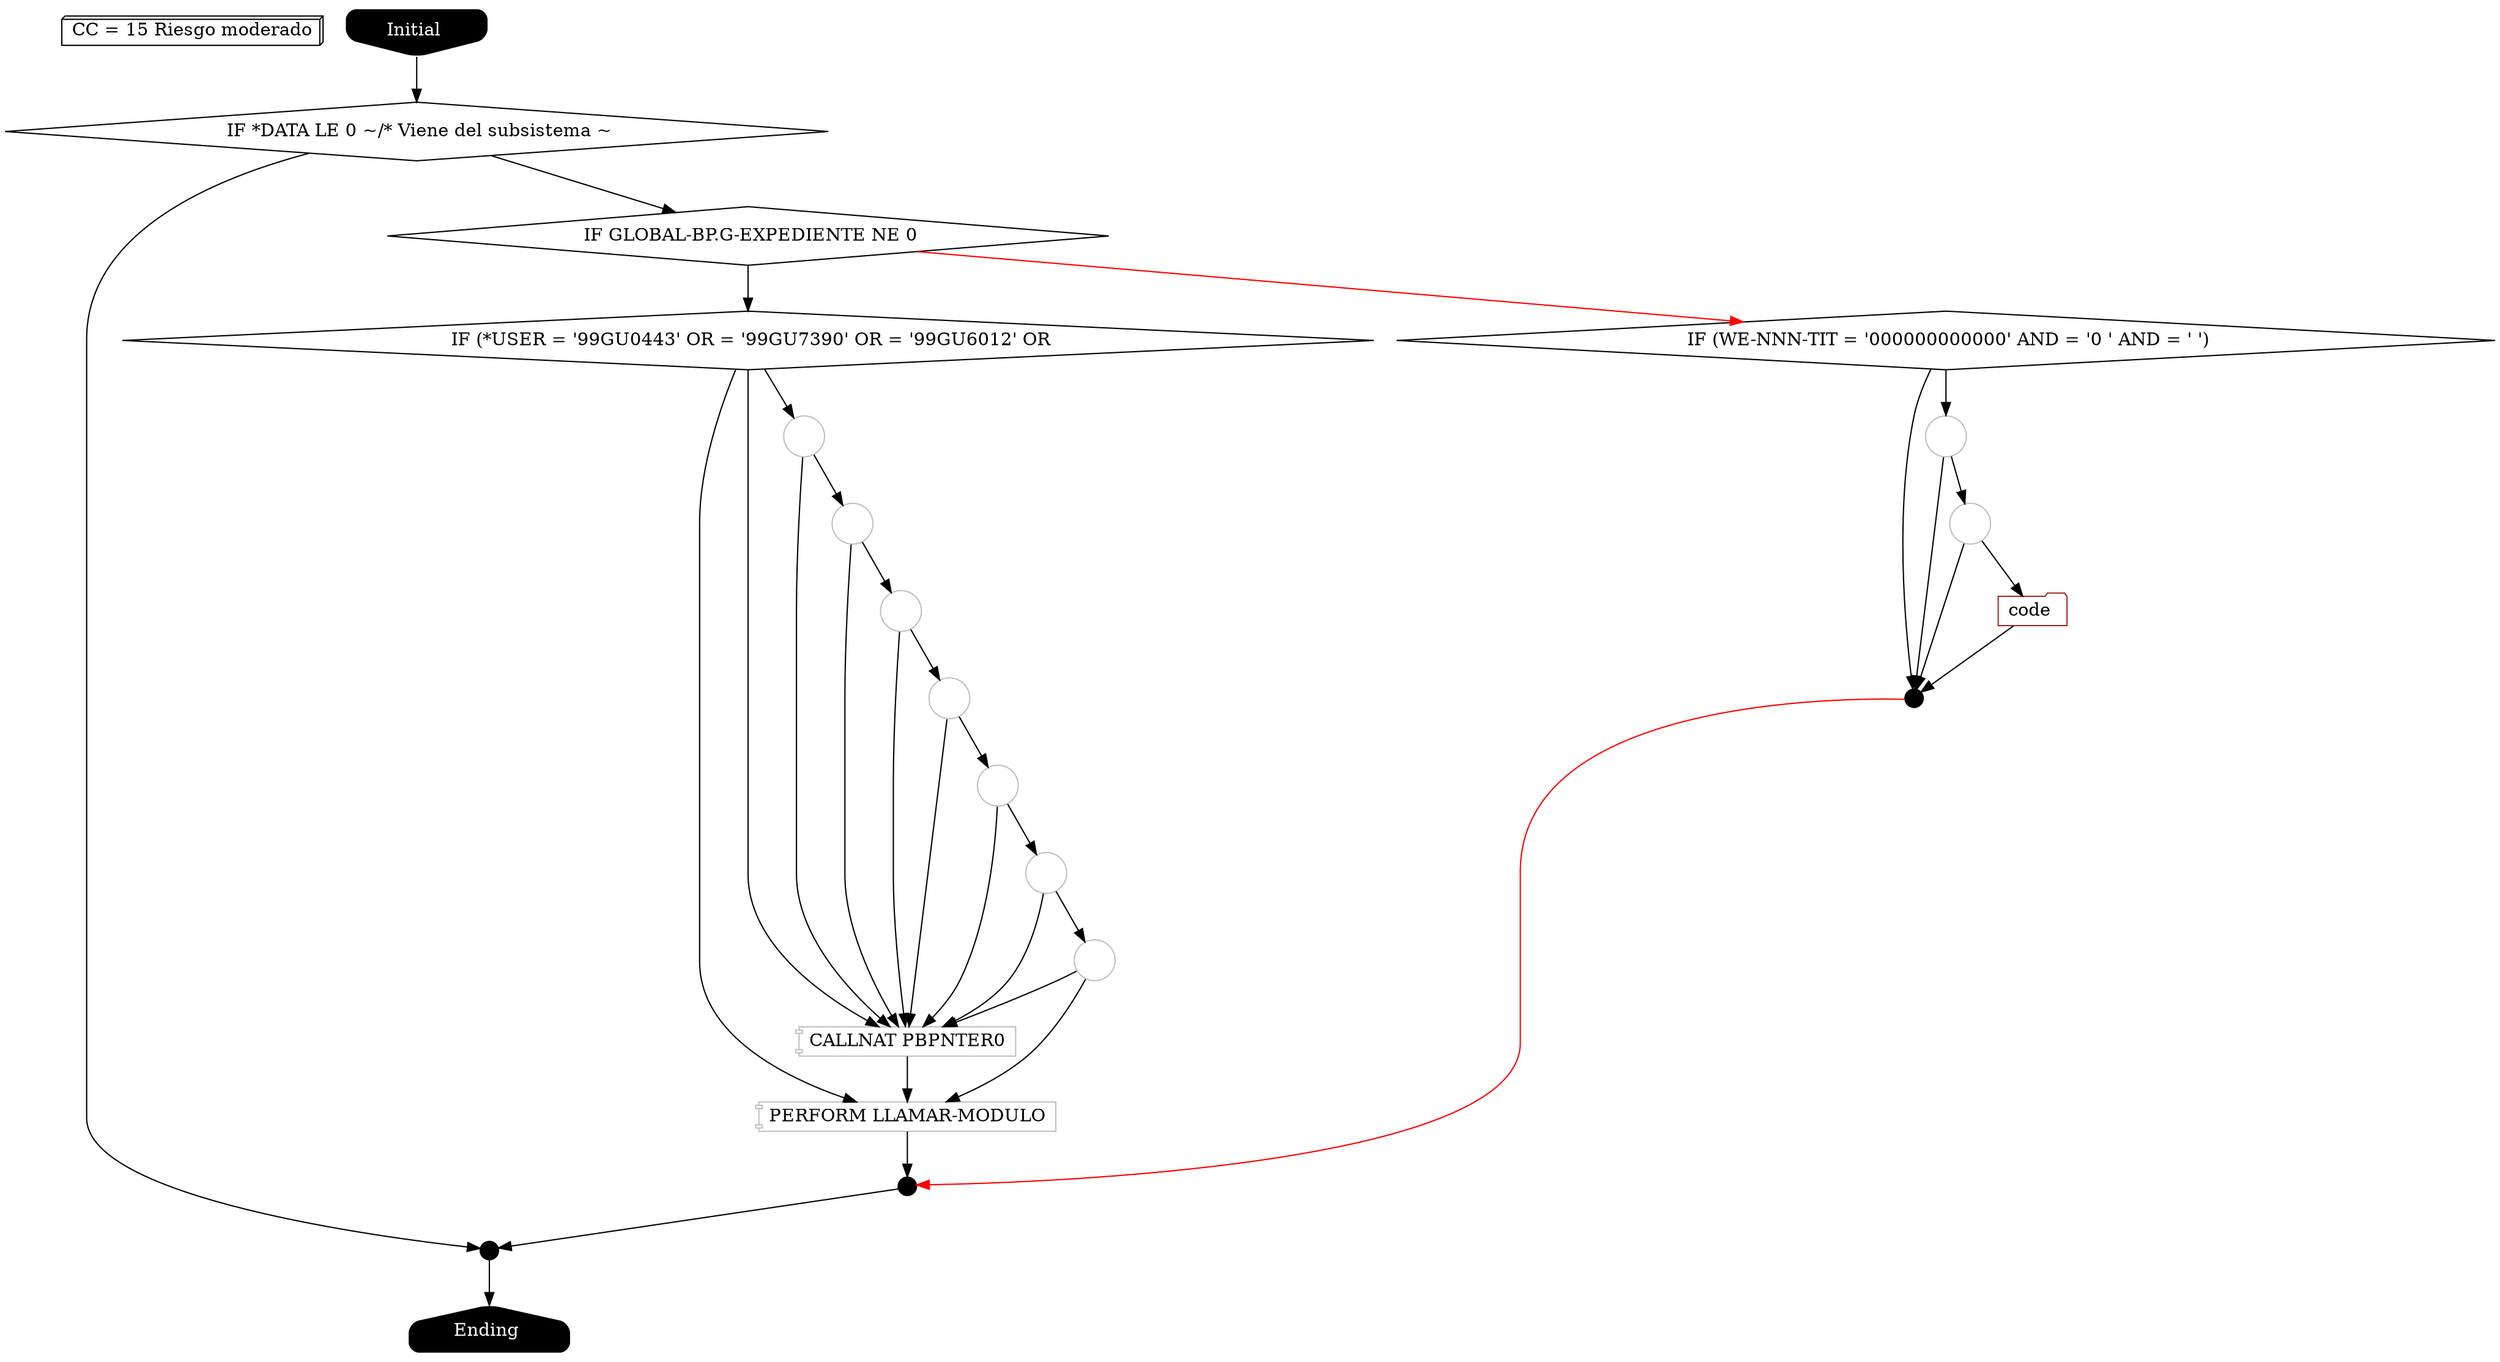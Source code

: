 // 
digraph {
	graph [ layout=dot beautify=true]
	node [ color=black fillcolor=black height=.2 shape=house width=.2 fontcolor=white style="rounded, filled"]
	edge [ color=black]
		"Complejidad Ciclomática" [label="CC = 15 Riesgo moderado"  color=black fillcolor=white shape=box3d fontcolor=black]
		"1" [label=" IF *DATA LE 0 ~/* Viene del subsistema ~"  color=black fillcolor=white shape=diamond fontcolor=black style=""]
		"2" [label="Initial "  color=black fillcolor=black shape=invhouse fontcolor=white style="rounded, filled"]
		"3" [label=" "  color=black fillcolor=black height=.2 shape=point width=.2 fontcolor=black style=rounded]
		"4" [label=" IF GLOBAL-BP.G-EXPEDIENTE NE 0"  color=black fillcolor=white height=.2 shape=diamond width=.2 fontcolor=black style=""]
		"5" [label=" "  color=black fillcolor=black height=.2 shape=point width=.2 fontcolor=black style=rounded]
		"6" [label=" IF (*USER = '99GU0443' OR = '99GU7390' OR = '99GU6012' OR"  color=black fillcolor=white height=.2 shape=diamond width=.2 fontcolor=black style=""]
		"7" [label="PERFORM LLAMAR-MODULO"  color=grey fillcolor=white height=.2 shape=component width=.2 fontcolor=black style=""]
		"8" [label="CALLNAT PBPNTER0"  color=grey fillcolor=white height=.2 shape=component width=.2 fontcolor=black style=""]
		"9" [label=" "  color=grey fillcolor=white height=.2 shape=circle width=.2 fontcolor=black style=""]
		"10" [label=" "  color=grey fillcolor=white height=.2 shape=circle width=.2 fontcolor=black style=""]
		"11" [label=" "  color=grey fillcolor=white height=.2 shape=circle width=.2 fontcolor=black style=""]
		"12" [label=" "  color=grey fillcolor=white height=.2 shape=circle width=.2 fontcolor=black style=""]
		"13" [label=" "  color=grey fillcolor=white height=.2 shape=circle width=.2 fontcolor=black style=""]
		"14" [label=" "  color=grey fillcolor=white height=.2 shape=circle width=.2 fontcolor=black style=""]
		"15" [label=" "  color=grey fillcolor=white height=.2 shape=circle width=.2 fontcolor=black style=""]
		"16" [label=" IF (WE-NNN-TIT = '000000000000' AND = '0 ' AND = ' ')"  color=black fillcolor=white height=.2 shape=diamond width=.2 fontcolor=black style=""]
		"17" [label=" "  color=black fillcolor=black height=.2 shape=point width=.2 fontcolor=black style=rounded]
		"18" [label="code "  color=brown fillcolor=white height=.2 shape=folder width=.2 fontcolor=black style=""]
		"19" [label=" "  color=grey fillcolor=white height=.2 shape=circle width=.2 fontcolor=black style=""]
		"20" [label=" "  color=grey fillcolor=white height=.2 shape=circle width=.2 fontcolor=black style=""]
		"21" [label="Ending "  color=black fillcolor=black height=.2 shape=house width=.2 fontcolor=white style="rounded, filled"]
			3 -> 21 [ color=black]
			5 -> 3 [ color=black]
			17 -> 5 [ color=red]
			18 -> 17 [ color=black]
			20 -> 18 [ color=black]
			20 -> 17 [ color=black]
			19 -> 20 [ color=black]
			19 -> 17 [ color=black]
			16 -> 19 [ color=black]
			16 -> 17 [ color=black]
			4 -> 16 [ color=red]
			7 -> 5 [ color=black]
			8 -> 7 [ color=black]
			6 -> 7 [ color=black]
			15 -> 7 [ color=black]
			15 -> 8 [ color=black]
			14 -> 15 [ color=black]
			14 -> 8 [ color=black]
			13 -> 14 [ color=black]
			13 -> 8 [ color=black]
			12 -> 13 [ color=black]
			12 -> 8 [ color=black]
			11 -> 12 [ color=black]
			11 -> 8 [ color=black]
			10 -> 11 [ color=black]
			10 -> 8 [ color=black]
			9 -> 10 [ color=black]
			9 -> 8 [ color=black]
			6 -> 9 [ color=black]
			6 -> 8 [ color=black]
			4 -> 6 [ color=black]
			1 -> 4 [ color=black]
			1 -> 3 [ color=black]
			2 -> 1 [ color=black]
}
